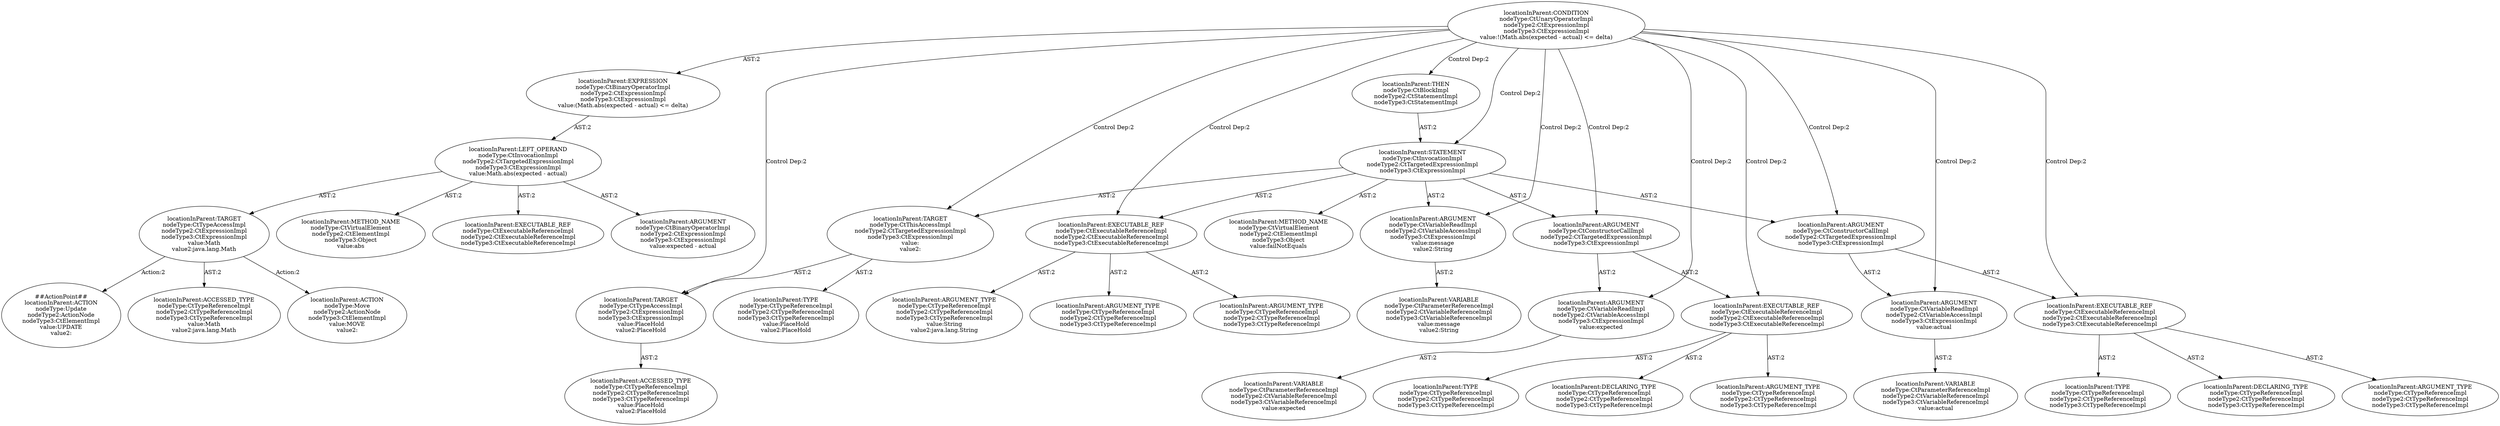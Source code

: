 digraph "Pattern" {
0 [label="##ActionPoint##
locationInParent:ACTION
nodeType:Update
nodeType2:ActionNode
nodeType3:CtElementImpl
value:UPDATE
value2:" shape=ellipse]
1 [label="locationInParent:TARGET
nodeType:CtTypeAccessImpl
nodeType2:CtExpressionImpl
nodeType3:CtExpressionImpl
value:Math
value2:java.lang.Math" shape=ellipse]
2 [label="locationInParent:LEFT_OPERAND
nodeType:CtInvocationImpl
nodeType2:CtTargetedExpressionImpl
nodeType3:CtExpressionImpl
value:Math.abs(expected - actual)" shape=ellipse]
3 [label="locationInParent:EXPRESSION
nodeType:CtBinaryOperatorImpl
nodeType2:CtExpressionImpl
nodeType3:CtExpressionImpl
value:(Math.abs(expected - actual) <= delta)" shape=ellipse]
4 [label="locationInParent:METHOD_NAME
nodeType:CtVirtualElement
nodeType2:CtElementImpl
nodeType3:Object
value:abs" shape=ellipse]
5 [label="locationInParent:EXECUTABLE_REF
nodeType:CtExecutableReferenceImpl
nodeType2:CtExecutableReferenceImpl
nodeType3:CtExecutableReferenceImpl" shape=ellipse]
6 [label="locationInParent:ARGUMENT
nodeType:CtBinaryOperatorImpl
nodeType2:CtExpressionImpl
nodeType3:CtExpressionImpl
value:expected - actual" shape=ellipse]
7 [label="locationInParent:ACCESSED_TYPE
nodeType:CtTypeReferenceImpl
nodeType2:CtTypeReferenceImpl
nodeType3:CtTypeReferenceImpl
value:Math
value2:java.lang.Math" shape=ellipse]
8 [label="locationInParent:ACTION
nodeType:Move
nodeType2:ActionNode
nodeType3:CtElementImpl
value:MOVE
value2:" shape=ellipse]
9 [label="locationInParent:CONDITION
nodeType:CtUnaryOperatorImpl
nodeType2:CtExpressionImpl
nodeType3:CtExpressionImpl
value:!(Math.abs(expected - actual) <= delta)" shape=ellipse]
10 [label="locationInParent:THEN
nodeType:CtBlockImpl
nodeType2:CtStatementImpl
nodeType3:CtStatementImpl" shape=ellipse]
11 [label="locationInParent:STATEMENT
nodeType:CtInvocationImpl
nodeType2:CtTargetedExpressionImpl
nodeType3:CtExpressionImpl" shape=ellipse]
12 [label="locationInParent:TARGET
nodeType:CtThisAccessImpl
nodeType2:CtTargetedExpressionImpl
nodeType3:CtExpressionImpl
value:
value2:" shape=ellipse]
13 [label="locationInParent:TARGET
nodeType:CtTypeAccessImpl
nodeType2:CtExpressionImpl
nodeType3:CtExpressionImpl
value:PlaceHold
value2:PlaceHold" shape=ellipse]
14 [label="locationInParent:ACCESSED_TYPE
nodeType:CtTypeReferenceImpl
nodeType2:CtTypeReferenceImpl
nodeType3:CtTypeReferenceImpl
value:PlaceHold
value2:PlaceHold" shape=ellipse]
15 [label="locationInParent:EXECUTABLE_REF
nodeType:CtExecutableReferenceImpl
nodeType2:CtExecutableReferenceImpl
nodeType3:CtExecutableReferenceImpl" shape=ellipse]
16 [label="locationInParent:ARGUMENT
nodeType:CtVariableReadImpl
nodeType2:CtVariableAccessImpl
nodeType3:CtExpressionImpl
value:message
value2:String" shape=ellipse]
17 [label="locationInParent:VARIABLE
nodeType:CtParameterReferenceImpl
nodeType2:CtVariableReferenceImpl
nodeType3:CtVariableReferenceImpl
value:message
value2:String" shape=ellipse]
18 [label="locationInParent:ARGUMENT
nodeType:CtConstructorCallImpl
nodeType2:CtTargetedExpressionImpl
nodeType3:CtExpressionImpl" shape=ellipse]
19 [label="locationInParent:EXECUTABLE_REF
nodeType:CtExecutableReferenceImpl
nodeType2:CtExecutableReferenceImpl
nodeType3:CtExecutableReferenceImpl" shape=ellipse]
20 [label="locationInParent:TYPE
nodeType:CtTypeReferenceImpl
nodeType2:CtTypeReferenceImpl
nodeType3:CtTypeReferenceImpl" shape=ellipse]
21 [label="locationInParent:ARGUMENT
nodeType:CtVariableReadImpl
nodeType2:CtVariableAccessImpl
nodeType3:CtExpressionImpl
value:expected" shape=ellipse]
22 [label="locationInParent:VARIABLE
nodeType:CtParameterReferenceImpl
nodeType2:CtVariableReferenceImpl
nodeType3:CtVariableReferenceImpl
value:expected" shape=ellipse]
23 [label="locationInParent:ARGUMENT
nodeType:CtConstructorCallImpl
nodeType2:CtTargetedExpressionImpl
nodeType3:CtExpressionImpl" shape=ellipse]
24 [label="locationInParent:EXECUTABLE_REF
nodeType:CtExecutableReferenceImpl
nodeType2:CtExecutableReferenceImpl
nodeType3:CtExecutableReferenceImpl" shape=ellipse]
25 [label="locationInParent:TYPE
nodeType:CtTypeReferenceImpl
nodeType2:CtTypeReferenceImpl
nodeType3:CtTypeReferenceImpl" shape=ellipse]
26 [label="locationInParent:ARGUMENT
nodeType:CtVariableReadImpl
nodeType2:CtVariableAccessImpl
nodeType3:CtExpressionImpl
value:actual" shape=ellipse]
27 [label="locationInParent:VARIABLE
nodeType:CtParameterReferenceImpl
nodeType2:CtVariableReferenceImpl
nodeType3:CtVariableReferenceImpl
value:actual" shape=ellipse]
28 [label="locationInParent:METHOD_NAME
nodeType:CtVirtualElement
nodeType2:CtElementImpl
nodeType3:Object
value:failNotEquals" shape=ellipse]
29 [label="locationInParent:TYPE
nodeType:CtTypeReferenceImpl
nodeType2:CtTypeReferenceImpl
nodeType3:CtTypeReferenceImpl
value:PlaceHold
value2:PlaceHold" shape=ellipse]
30 [label="locationInParent:ARGUMENT_TYPE
nodeType:CtTypeReferenceImpl
nodeType2:CtTypeReferenceImpl
nodeType3:CtTypeReferenceImpl
value:String
value2:java.lang.String" shape=ellipse]
31 [label="locationInParent:ARGUMENT_TYPE
nodeType:CtTypeReferenceImpl
nodeType2:CtTypeReferenceImpl
nodeType3:CtTypeReferenceImpl" shape=ellipse]
32 [label="locationInParent:ARGUMENT_TYPE
nodeType:CtTypeReferenceImpl
nodeType2:CtTypeReferenceImpl
nodeType3:CtTypeReferenceImpl" shape=ellipse]
33 [label="locationInParent:DECLARING_TYPE
nodeType:CtTypeReferenceImpl
nodeType2:CtTypeReferenceImpl
nodeType3:CtTypeReferenceImpl" shape=ellipse]
34 [label="locationInParent:ARGUMENT_TYPE
nodeType:CtTypeReferenceImpl
nodeType2:CtTypeReferenceImpl
nodeType3:CtTypeReferenceImpl" shape=ellipse]
35 [label="locationInParent:DECLARING_TYPE
nodeType:CtTypeReferenceImpl
nodeType2:CtTypeReferenceImpl
nodeType3:CtTypeReferenceImpl" shape=ellipse]
36 [label="locationInParent:ARGUMENT_TYPE
nodeType:CtTypeReferenceImpl
nodeType2:CtTypeReferenceImpl
nodeType3:CtTypeReferenceImpl" shape=ellipse]
1 -> 0 [label="Action:2"];
1 -> 7 [label="AST:2"];
1 -> 8 [label="Action:2"];
2 -> 1 [label="AST:2"];
2 -> 4 [label="AST:2"];
2 -> 5 [label="AST:2"];
2 -> 6 [label="AST:2"];
3 -> 2 [label="AST:2"];
9 -> 3 [label="AST:2"];
9 -> 10 [label="Control Dep:2"];
9 -> 11 [label="Control Dep:2"];
9 -> 15 [label="Control Dep:2"];
9 -> 12 [label="Control Dep:2"];
9 -> 13 [label="Control Dep:2"];
9 -> 16 [label="Control Dep:2"];
9 -> 18 [label="Control Dep:2"];
9 -> 19 [label="Control Dep:2"];
9 -> 21 [label="Control Dep:2"];
9 -> 23 [label="Control Dep:2"];
9 -> 24 [label="Control Dep:2"];
9 -> 26 [label="Control Dep:2"];
10 -> 11 [label="AST:2"];
11 -> 28 [label="AST:2"];
11 -> 12 [label="AST:2"];
11 -> 15 [label="AST:2"];
11 -> 16 [label="AST:2"];
11 -> 18 [label="AST:2"];
11 -> 23 [label="AST:2"];
12 -> 29 [label="AST:2"];
12 -> 13 [label="AST:2"];
13 -> 14 [label="AST:2"];
15 -> 30 [label="AST:2"];
15 -> 31 [label="AST:2"];
15 -> 32 [label="AST:2"];
16 -> 17 [label="AST:2"];
18 -> 19 [label="AST:2"];
18 -> 21 [label="AST:2"];
19 -> 33 [label="AST:2"];
19 -> 20 [label="AST:2"];
19 -> 34 [label="AST:2"];
21 -> 22 [label="AST:2"];
23 -> 24 [label="AST:2"];
23 -> 26 [label="AST:2"];
24 -> 35 [label="AST:2"];
24 -> 25 [label="AST:2"];
24 -> 36 [label="AST:2"];
26 -> 27 [label="AST:2"];
}